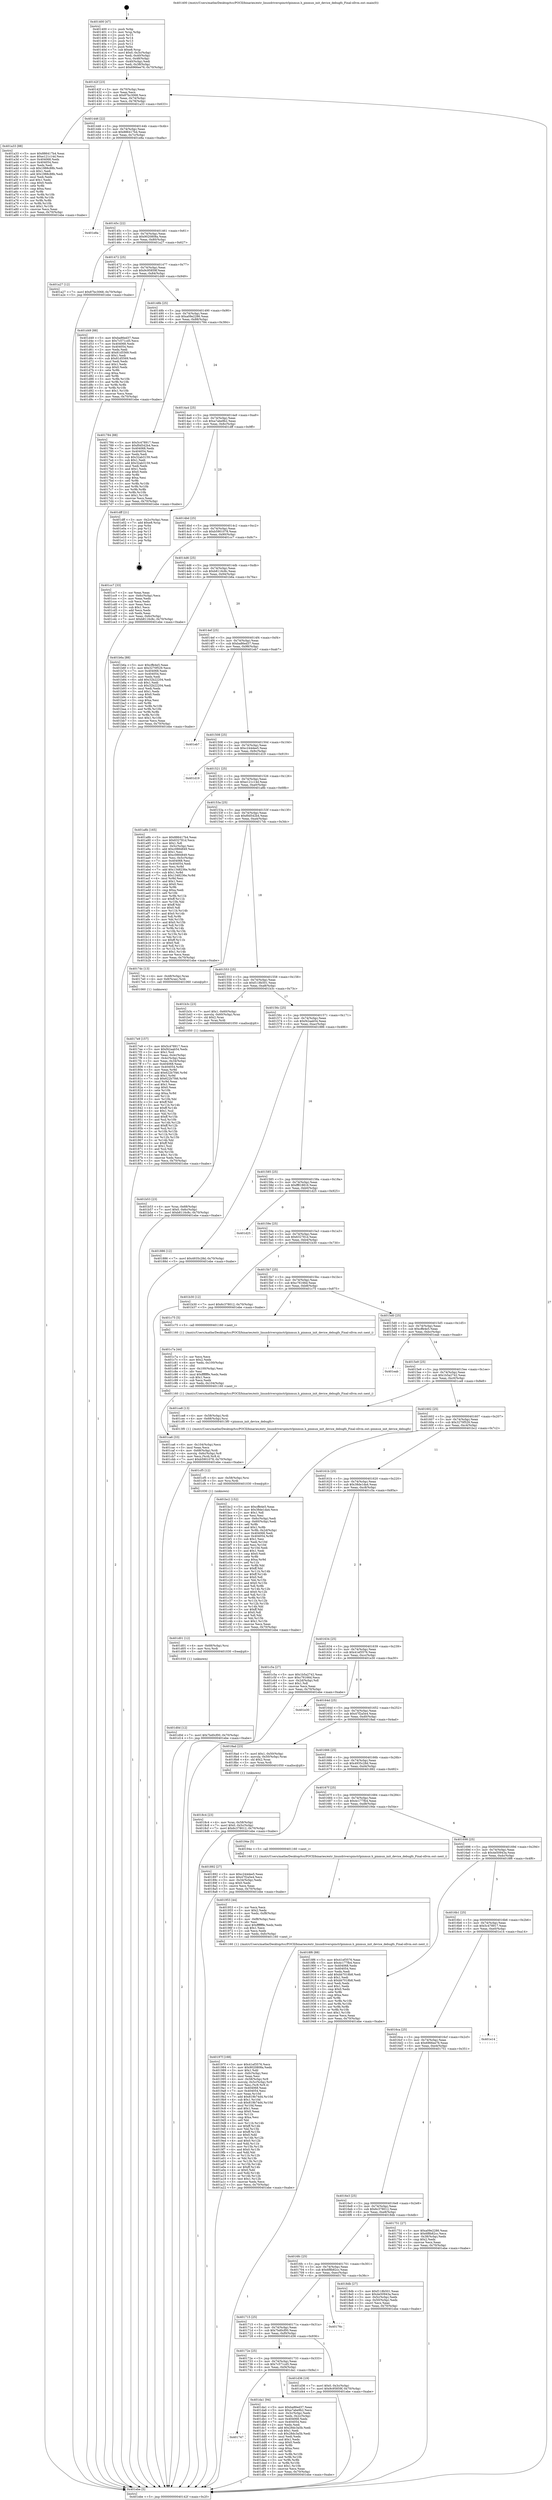 digraph "0x401400" {
  label = "0x401400 (/mnt/c/Users/mathe/Desktop/tcc/POCII/binaries/extr_linuxdriverspinctrlpinmux.h_pinmux_init_device_debugfs_Final-ollvm.out::main(0))"
  labelloc = "t"
  node[shape=record]

  Entry [label="",width=0.3,height=0.3,shape=circle,fillcolor=black,style=filled]
  "0x40142f" [label="{
     0x40142f [23]\l
     | [instrs]\l
     &nbsp;&nbsp;0x40142f \<+3\>: mov -0x70(%rbp),%eax\l
     &nbsp;&nbsp;0x401432 \<+2\>: mov %eax,%ecx\l
     &nbsp;&nbsp;0x401434 \<+6\>: sub $0x87bc3068,%ecx\l
     &nbsp;&nbsp;0x40143a \<+3\>: mov %eax,-0x74(%rbp)\l
     &nbsp;&nbsp;0x40143d \<+3\>: mov %ecx,-0x78(%rbp)\l
     &nbsp;&nbsp;0x401440 \<+6\>: je 0000000000401a33 \<main+0x633\>\l
  }"]
  "0x401a33" [label="{
     0x401a33 [88]\l
     | [instrs]\l
     &nbsp;&nbsp;0x401a33 \<+5\>: mov $0x886417b4,%eax\l
     &nbsp;&nbsp;0x401a38 \<+5\>: mov $0xe121c14d,%ecx\l
     &nbsp;&nbsp;0x401a3d \<+7\>: mov 0x404068,%edx\l
     &nbsp;&nbsp;0x401a44 \<+7\>: mov 0x404054,%esi\l
     &nbsp;&nbsp;0x401a4b \<+2\>: mov %edx,%edi\l
     &nbsp;&nbsp;0x401a4d \<+6\>: sub $0x1988c88b,%edi\l
     &nbsp;&nbsp;0x401a53 \<+3\>: sub $0x1,%edi\l
     &nbsp;&nbsp;0x401a56 \<+6\>: add $0x1988c88b,%edi\l
     &nbsp;&nbsp;0x401a5c \<+3\>: imul %edi,%edx\l
     &nbsp;&nbsp;0x401a5f \<+3\>: and $0x1,%edx\l
     &nbsp;&nbsp;0x401a62 \<+3\>: cmp $0x0,%edx\l
     &nbsp;&nbsp;0x401a65 \<+4\>: sete %r8b\l
     &nbsp;&nbsp;0x401a69 \<+3\>: cmp $0xa,%esi\l
     &nbsp;&nbsp;0x401a6c \<+4\>: setl %r9b\l
     &nbsp;&nbsp;0x401a70 \<+3\>: mov %r8b,%r10b\l
     &nbsp;&nbsp;0x401a73 \<+3\>: and %r9b,%r10b\l
     &nbsp;&nbsp;0x401a76 \<+3\>: xor %r9b,%r8b\l
     &nbsp;&nbsp;0x401a79 \<+3\>: or %r8b,%r10b\l
     &nbsp;&nbsp;0x401a7c \<+4\>: test $0x1,%r10b\l
     &nbsp;&nbsp;0x401a80 \<+3\>: cmovne %ecx,%eax\l
     &nbsp;&nbsp;0x401a83 \<+3\>: mov %eax,-0x70(%rbp)\l
     &nbsp;&nbsp;0x401a86 \<+5\>: jmp 0000000000401ebe \<main+0xabe\>\l
  }"]
  "0x401446" [label="{
     0x401446 [22]\l
     | [instrs]\l
     &nbsp;&nbsp;0x401446 \<+5\>: jmp 000000000040144b \<main+0x4b\>\l
     &nbsp;&nbsp;0x40144b \<+3\>: mov -0x74(%rbp),%eax\l
     &nbsp;&nbsp;0x40144e \<+5\>: sub $0x886417b4,%eax\l
     &nbsp;&nbsp;0x401453 \<+3\>: mov %eax,-0x7c(%rbp)\l
     &nbsp;&nbsp;0x401456 \<+6\>: je 0000000000401e8a \<main+0xa8a\>\l
  }"]
  Exit [label="",width=0.3,height=0.3,shape=circle,fillcolor=black,style=filled,peripheries=2]
  "0x401e8a" [label="{
     0x401e8a\l
  }", style=dashed]
  "0x40145c" [label="{
     0x40145c [22]\l
     | [instrs]\l
     &nbsp;&nbsp;0x40145c \<+5\>: jmp 0000000000401461 \<main+0x61\>\l
     &nbsp;&nbsp;0x401461 \<+3\>: mov -0x74(%rbp),%eax\l
     &nbsp;&nbsp;0x401464 \<+5\>: sub $0x9020808a,%eax\l
     &nbsp;&nbsp;0x401469 \<+3\>: mov %eax,-0x80(%rbp)\l
     &nbsp;&nbsp;0x40146c \<+6\>: je 0000000000401a27 \<main+0x627\>\l
  }"]
  "0x401747" [label="{
     0x401747\l
  }", style=dashed]
  "0x401a27" [label="{
     0x401a27 [12]\l
     | [instrs]\l
     &nbsp;&nbsp;0x401a27 \<+7\>: movl $0x87bc3068,-0x70(%rbp)\l
     &nbsp;&nbsp;0x401a2e \<+5\>: jmp 0000000000401ebe \<main+0xabe\>\l
  }"]
  "0x401472" [label="{
     0x401472 [25]\l
     | [instrs]\l
     &nbsp;&nbsp;0x401472 \<+5\>: jmp 0000000000401477 \<main+0x77\>\l
     &nbsp;&nbsp;0x401477 \<+3\>: mov -0x74(%rbp),%eax\l
     &nbsp;&nbsp;0x40147a \<+5\>: sub $0x9c95859f,%eax\l
     &nbsp;&nbsp;0x40147f \<+6\>: mov %eax,-0x84(%rbp)\l
     &nbsp;&nbsp;0x401485 \<+6\>: je 0000000000401d49 \<main+0x949\>\l
  }"]
  "0x401da1" [label="{
     0x401da1 [94]\l
     | [instrs]\l
     &nbsp;&nbsp;0x401da1 \<+5\>: mov $0xba86ed37,%eax\l
     &nbsp;&nbsp;0x401da6 \<+5\>: mov $0xa7abe9b2,%ecx\l
     &nbsp;&nbsp;0x401dab \<+3\>: mov -0x3c(%rbp),%edx\l
     &nbsp;&nbsp;0x401dae \<+3\>: mov %edx,-0x2c(%rbp)\l
     &nbsp;&nbsp;0x401db1 \<+7\>: mov 0x404068,%edx\l
     &nbsp;&nbsp;0x401db8 \<+7\>: mov 0x404054,%esi\l
     &nbsp;&nbsp;0x401dbf \<+2\>: mov %edx,%edi\l
     &nbsp;&nbsp;0x401dc1 \<+6\>: add $0x28dc3a5b,%edi\l
     &nbsp;&nbsp;0x401dc7 \<+3\>: sub $0x1,%edi\l
     &nbsp;&nbsp;0x401dca \<+6\>: sub $0x28dc3a5b,%edi\l
     &nbsp;&nbsp;0x401dd0 \<+3\>: imul %edi,%edx\l
     &nbsp;&nbsp;0x401dd3 \<+3\>: and $0x1,%edx\l
     &nbsp;&nbsp;0x401dd6 \<+3\>: cmp $0x0,%edx\l
     &nbsp;&nbsp;0x401dd9 \<+4\>: sete %r8b\l
     &nbsp;&nbsp;0x401ddd \<+3\>: cmp $0xa,%esi\l
     &nbsp;&nbsp;0x401de0 \<+4\>: setl %r9b\l
     &nbsp;&nbsp;0x401de4 \<+3\>: mov %r8b,%r10b\l
     &nbsp;&nbsp;0x401de7 \<+3\>: and %r9b,%r10b\l
     &nbsp;&nbsp;0x401dea \<+3\>: xor %r9b,%r8b\l
     &nbsp;&nbsp;0x401ded \<+3\>: or %r8b,%r10b\l
     &nbsp;&nbsp;0x401df0 \<+4\>: test $0x1,%r10b\l
     &nbsp;&nbsp;0x401df4 \<+3\>: cmovne %ecx,%eax\l
     &nbsp;&nbsp;0x401df7 \<+3\>: mov %eax,-0x70(%rbp)\l
     &nbsp;&nbsp;0x401dfa \<+5\>: jmp 0000000000401ebe \<main+0xabe\>\l
  }"]
  "0x401d49" [label="{
     0x401d49 [88]\l
     | [instrs]\l
     &nbsp;&nbsp;0x401d49 \<+5\>: mov $0xba86ed37,%eax\l
     &nbsp;&nbsp;0x401d4e \<+5\>: mov $0x7c571cd5,%ecx\l
     &nbsp;&nbsp;0x401d53 \<+7\>: mov 0x404068,%edx\l
     &nbsp;&nbsp;0x401d5a \<+7\>: mov 0x404054,%esi\l
     &nbsp;&nbsp;0x401d61 \<+2\>: mov %edx,%edi\l
     &nbsp;&nbsp;0x401d63 \<+6\>: add $0x81d5569,%edi\l
     &nbsp;&nbsp;0x401d69 \<+3\>: sub $0x1,%edi\l
     &nbsp;&nbsp;0x401d6c \<+6\>: sub $0x81d5569,%edi\l
     &nbsp;&nbsp;0x401d72 \<+3\>: imul %edi,%edx\l
     &nbsp;&nbsp;0x401d75 \<+3\>: and $0x1,%edx\l
     &nbsp;&nbsp;0x401d78 \<+3\>: cmp $0x0,%edx\l
     &nbsp;&nbsp;0x401d7b \<+4\>: sete %r8b\l
     &nbsp;&nbsp;0x401d7f \<+3\>: cmp $0xa,%esi\l
     &nbsp;&nbsp;0x401d82 \<+4\>: setl %r9b\l
     &nbsp;&nbsp;0x401d86 \<+3\>: mov %r8b,%r10b\l
     &nbsp;&nbsp;0x401d89 \<+3\>: and %r9b,%r10b\l
     &nbsp;&nbsp;0x401d8c \<+3\>: xor %r9b,%r8b\l
     &nbsp;&nbsp;0x401d8f \<+3\>: or %r8b,%r10b\l
     &nbsp;&nbsp;0x401d92 \<+4\>: test $0x1,%r10b\l
     &nbsp;&nbsp;0x401d96 \<+3\>: cmovne %ecx,%eax\l
     &nbsp;&nbsp;0x401d99 \<+3\>: mov %eax,-0x70(%rbp)\l
     &nbsp;&nbsp;0x401d9c \<+5\>: jmp 0000000000401ebe \<main+0xabe\>\l
  }"]
  "0x40148b" [label="{
     0x40148b [25]\l
     | [instrs]\l
     &nbsp;&nbsp;0x40148b \<+5\>: jmp 0000000000401490 \<main+0x90\>\l
     &nbsp;&nbsp;0x401490 \<+3\>: mov -0x74(%rbp),%eax\l
     &nbsp;&nbsp;0x401493 \<+5\>: sub $0xa09e2286,%eax\l
     &nbsp;&nbsp;0x401498 \<+6\>: mov %eax,-0x88(%rbp)\l
     &nbsp;&nbsp;0x40149e \<+6\>: je 0000000000401784 \<main+0x384\>\l
  }"]
  "0x40172e" [label="{
     0x40172e [25]\l
     | [instrs]\l
     &nbsp;&nbsp;0x40172e \<+5\>: jmp 0000000000401733 \<main+0x333\>\l
     &nbsp;&nbsp;0x401733 \<+3\>: mov -0x74(%rbp),%eax\l
     &nbsp;&nbsp;0x401736 \<+5\>: sub $0x7c571cd5,%eax\l
     &nbsp;&nbsp;0x40173b \<+6\>: mov %eax,-0xf4(%rbp)\l
     &nbsp;&nbsp;0x401741 \<+6\>: je 0000000000401da1 \<main+0x9a1\>\l
  }"]
  "0x401784" [label="{
     0x401784 [88]\l
     | [instrs]\l
     &nbsp;&nbsp;0x401784 \<+5\>: mov $0x5c478917,%eax\l
     &nbsp;&nbsp;0x401789 \<+5\>: mov $0xf0d542b4,%ecx\l
     &nbsp;&nbsp;0x40178e \<+7\>: mov 0x404068,%edx\l
     &nbsp;&nbsp;0x401795 \<+7\>: mov 0x404054,%esi\l
     &nbsp;&nbsp;0x40179c \<+2\>: mov %edx,%edi\l
     &nbsp;&nbsp;0x40179e \<+6\>: sub $0x32ab3159,%edi\l
     &nbsp;&nbsp;0x4017a4 \<+3\>: sub $0x1,%edi\l
     &nbsp;&nbsp;0x4017a7 \<+6\>: add $0x32ab3159,%edi\l
     &nbsp;&nbsp;0x4017ad \<+3\>: imul %edi,%edx\l
     &nbsp;&nbsp;0x4017b0 \<+3\>: and $0x1,%edx\l
     &nbsp;&nbsp;0x4017b3 \<+3\>: cmp $0x0,%edx\l
     &nbsp;&nbsp;0x4017b6 \<+4\>: sete %r8b\l
     &nbsp;&nbsp;0x4017ba \<+3\>: cmp $0xa,%esi\l
     &nbsp;&nbsp;0x4017bd \<+4\>: setl %r9b\l
     &nbsp;&nbsp;0x4017c1 \<+3\>: mov %r8b,%r10b\l
     &nbsp;&nbsp;0x4017c4 \<+3\>: and %r9b,%r10b\l
     &nbsp;&nbsp;0x4017c7 \<+3\>: xor %r9b,%r8b\l
     &nbsp;&nbsp;0x4017ca \<+3\>: or %r8b,%r10b\l
     &nbsp;&nbsp;0x4017cd \<+4\>: test $0x1,%r10b\l
     &nbsp;&nbsp;0x4017d1 \<+3\>: cmovne %ecx,%eax\l
     &nbsp;&nbsp;0x4017d4 \<+3\>: mov %eax,-0x70(%rbp)\l
     &nbsp;&nbsp;0x4017d7 \<+5\>: jmp 0000000000401ebe \<main+0xabe\>\l
  }"]
  "0x4014a4" [label="{
     0x4014a4 [25]\l
     | [instrs]\l
     &nbsp;&nbsp;0x4014a4 \<+5\>: jmp 00000000004014a9 \<main+0xa9\>\l
     &nbsp;&nbsp;0x4014a9 \<+3\>: mov -0x74(%rbp),%eax\l
     &nbsp;&nbsp;0x4014ac \<+5\>: sub $0xa7abe9b2,%eax\l
     &nbsp;&nbsp;0x4014b1 \<+6\>: mov %eax,-0x8c(%rbp)\l
     &nbsp;&nbsp;0x4014b7 \<+6\>: je 0000000000401dff \<main+0x9ff\>\l
  }"]
  "0x401d36" [label="{
     0x401d36 [19]\l
     | [instrs]\l
     &nbsp;&nbsp;0x401d36 \<+7\>: movl $0x0,-0x3c(%rbp)\l
     &nbsp;&nbsp;0x401d3d \<+7\>: movl $0x9c95859f,-0x70(%rbp)\l
     &nbsp;&nbsp;0x401d44 \<+5\>: jmp 0000000000401ebe \<main+0xabe\>\l
  }"]
  "0x401dff" [label="{
     0x401dff [21]\l
     | [instrs]\l
     &nbsp;&nbsp;0x401dff \<+3\>: mov -0x2c(%rbp),%eax\l
     &nbsp;&nbsp;0x401e02 \<+7\>: add $0xe8,%rsp\l
     &nbsp;&nbsp;0x401e09 \<+1\>: pop %rbx\l
     &nbsp;&nbsp;0x401e0a \<+2\>: pop %r12\l
     &nbsp;&nbsp;0x401e0c \<+2\>: pop %r13\l
     &nbsp;&nbsp;0x401e0e \<+2\>: pop %r14\l
     &nbsp;&nbsp;0x401e10 \<+2\>: pop %r15\l
     &nbsp;&nbsp;0x401e12 \<+1\>: pop %rbp\l
     &nbsp;&nbsp;0x401e13 \<+1\>: ret\l
  }"]
  "0x4014bd" [label="{
     0x4014bd [25]\l
     | [instrs]\l
     &nbsp;&nbsp;0x4014bd \<+5\>: jmp 00000000004014c2 \<main+0xc2\>\l
     &nbsp;&nbsp;0x4014c2 \<+3\>: mov -0x74(%rbp),%eax\l
     &nbsp;&nbsp;0x4014c5 \<+5\>: sub $0xb5901078,%eax\l
     &nbsp;&nbsp;0x4014ca \<+6\>: mov %eax,-0x90(%rbp)\l
     &nbsp;&nbsp;0x4014d0 \<+6\>: je 0000000000401cc7 \<main+0x8c7\>\l
  }"]
  "0x401715" [label="{
     0x401715 [25]\l
     | [instrs]\l
     &nbsp;&nbsp;0x401715 \<+5\>: jmp 000000000040171a \<main+0x31a\>\l
     &nbsp;&nbsp;0x40171a \<+3\>: mov -0x74(%rbp),%eax\l
     &nbsp;&nbsp;0x40171d \<+5\>: sub $0x7bd0cf00,%eax\l
     &nbsp;&nbsp;0x401722 \<+6\>: mov %eax,-0xf0(%rbp)\l
     &nbsp;&nbsp;0x401728 \<+6\>: je 0000000000401d36 \<main+0x936\>\l
  }"]
  "0x401cc7" [label="{
     0x401cc7 [33]\l
     | [instrs]\l
     &nbsp;&nbsp;0x401cc7 \<+2\>: xor %eax,%eax\l
     &nbsp;&nbsp;0x401cc9 \<+3\>: mov -0x6c(%rbp),%ecx\l
     &nbsp;&nbsp;0x401ccc \<+2\>: mov %eax,%edx\l
     &nbsp;&nbsp;0x401cce \<+2\>: sub %ecx,%edx\l
     &nbsp;&nbsp;0x401cd0 \<+2\>: mov %eax,%ecx\l
     &nbsp;&nbsp;0x401cd2 \<+3\>: sub $0x1,%ecx\l
     &nbsp;&nbsp;0x401cd5 \<+2\>: add %ecx,%edx\l
     &nbsp;&nbsp;0x401cd7 \<+2\>: sub %edx,%eax\l
     &nbsp;&nbsp;0x401cd9 \<+3\>: mov %eax,-0x6c(%rbp)\l
     &nbsp;&nbsp;0x401cdc \<+7\>: movl $0xb8116c8c,-0x70(%rbp)\l
     &nbsp;&nbsp;0x401ce3 \<+5\>: jmp 0000000000401ebe \<main+0xabe\>\l
  }"]
  "0x4014d6" [label="{
     0x4014d6 [25]\l
     | [instrs]\l
     &nbsp;&nbsp;0x4014d6 \<+5\>: jmp 00000000004014db \<main+0xdb\>\l
     &nbsp;&nbsp;0x4014db \<+3\>: mov -0x74(%rbp),%eax\l
     &nbsp;&nbsp;0x4014de \<+5\>: sub $0xb8116c8c,%eax\l
     &nbsp;&nbsp;0x4014e3 \<+6\>: mov %eax,-0x94(%rbp)\l
     &nbsp;&nbsp;0x4014e9 \<+6\>: je 0000000000401b6a \<main+0x76a\>\l
  }"]
  "0x40176c" [label="{
     0x40176c\l
  }", style=dashed]
  "0x401b6a" [label="{
     0x401b6a [88]\l
     | [instrs]\l
     &nbsp;&nbsp;0x401b6a \<+5\>: mov $0xcffe4e5,%eax\l
     &nbsp;&nbsp;0x401b6f \<+5\>: mov $0x3270f529,%ecx\l
     &nbsp;&nbsp;0x401b74 \<+7\>: mov 0x404068,%edx\l
     &nbsp;&nbsp;0x401b7b \<+7\>: mov 0x404054,%esi\l
     &nbsp;&nbsp;0x401b82 \<+2\>: mov %edx,%edi\l
     &nbsp;&nbsp;0x401b84 \<+6\>: add $0x32b22204,%edi\l
     &nbsp;&nbsp;0x401b8a \<+3\>: sub $0x1,%edi\l
     &nbsp;&nbsp;0x401b8d \<+6\>: sub $0x32b22204,%edi\l
     &nbsp;&nbsp;0x401b93 \<+3\>: imul %edi,%edx\l
     &nbsp;&nbsp;0x401b96 \<+3\>: and $0x1,%edx\l
     &nbsp;&nbsp;0x401b99 \<+3\>: cmp $0x0,%edx\l
     &nbsp;&nbsp;0x401b9c \<+4\>: sete %r8b\l
     &nbsp;&nbsp;0x401ba0 \<+3\>: cmp $0xa,%esi\l
     &nbsp;&nbsp;0x401ba3 \<+4\>: setl %r9b\l
     &nbsp;&nbsp;0x401ba7 \<+3\>: mov %r8b,%r10b\l
     &nbsp;&nbsp;0x401baa \<+3\>: and %r9b,%r10b\l
     &nbsp;&nbsp;0x401bad \<+3\>: xor %r9b,%r8b\l
     &nbsp;&nbsp;0x401bb0 \<+3\>: or %r8b,%r10b\l
     &nbsp;&nbsp;0x401bb3 \<+4\>: test $0x1,%r10b\l
     &nbsp;&nbsp;0x401bb7 \<+3\>: cmovne %ecx,%eax\l
     &nbsp;&nbsp;0x401bba \<+3\>: mov %eax,-0x70(%rbp)\l
     &nbsp;&nbsp;0x401bbd \<+5\>: jmp 0000000000401ebe \<main+0xabe\>\l
  }"]
  "0x4014ef" [label="{
     0x4014ef [25]\l
     | [instrs]\l
     &nbsp;&nbsp;0x4014ef \<+5\>: jmp 00000000004014f4 \<main+0xf4\>\l
     &nbsp;&nbsp;0x4014f4 \<+3\>: mov -0x74(%rbp),%eax\l
     &nbsp;&nbsp;0x4014f7 \<+5\>: sub $0xba86ed37,%eax\l
     &nbsp;&nbsp;0x4014fc \<+6\>: mov %eax,-0x98(%rbp)\l
     &nbsp;&nbsp;0x401502 \<+6\>: je 0000000000401eb7 \<main+0xab7\>\l
  }"]
  "0x401d0d" [label="{
     0x401d0d [12]\l
     | [instrs]\l
     &nbsp;&nbsp;0x401d0d \<+7\>: movl $0x7bd0cf00,-0x70(%rbp)\l
     &nbsp;&nbsp;0x401d14 \<+5\>: jmp 0000000000401ebe \<main+0xabe\>\l
  }"]
  "0x401eb7" [label="{
     0x401eb7\l
  }", style=dashed]
  "0x401508" [label="{
     0x401508 [25]\l
     | [instrs]\l
     &nbsp;&nbsp;0x401508 \<+5\>: jmp 000000000040150d \<main+0x10d\>\l
     &nbsp;&nbsp;0x40150d \<+3\>: mov -0x74(%rbp),%eax\l
     &nbsp;&nbsp;0x401510 \<+5\>: sub $0xc244dee5,%eax\l
     &nbsp;&nbsp;0x401515 \<+6\>: mov %eax,-0x9c(%rbp)\l
     &nbsp;&nbsp;0x40151b \<+6\>: je 0000000000401d19 \<main+0x919\>\l
  }"]
  "0x401d01" [label="{
     0x401d01 [12]\l
     | [instrs]\l
     &nbsp;&nbsp;0x401d01 \<+4\>: mov -0x68(%rbp),%rsi\l
     &nbsp;&nbsp;0x401d05 \<+3\>: mov %rsi,%rdi\l
     &nbsp;&nbsp;0x401d08 \<+5\>: call 0000000000401030 \<free@plt\>\l
     | [calls]\l
     &nbsp;&nbsp;0x401030 \{1\} (unknown)\l
  }"]
  "0x401d19" [label="{
     0x401d19\l
  }", style=dashed]
  "0x401521" [label="{
     0x401521 [25]\l
     | [instrs]\l
     &nbsp;&nbsp;0x401521 \<+5\>: jmp 0000000000401526 \<main+0x126\>\l
     &nbsp;&nbsp;0x401526 \<+3\>: mov -0x74(%rbp),%eax\l
     &nbsp;&nbsp;0x401529 \<+5\>: sub $0xe121c14d,%eax\l
     &nbsp;&nbsp;0x40152e \<+6\>: mov %eax,-0xa0(%rbp)\l
     &nbsp;&nbsp;0x401534 \<+6\>: je 0000000000401a8b \<main+0x68b\>\l
  }"]
  "0x401cf5" [label="{
     0x401cf5 [12]\l
     | [instrs]\l
     &nbsp;&nbsp;0x401cf5 \<+4\>: mov -0x58(%rbp),%rsi\l
     &nbsp;&nbsp;0x401cf9 \<+3\>: mov %rsi,%rdi\l
     &nbsp;&nbsp;0x401cfc \<+5\>: call 0000000000401030 \<free@plt\>\l
     | [calls]\l
     &nbsp;&nbsp;0x401030 \{1\} (unknown)\l
  }"]
  "0x401a8b" [label="{
     0x401a8b [165]\l
     | [instrs]\l
     &nbsp;&nbsp;0x401a8b \<+5\>: mov $0x886417b4,%eax\l
     &nbsp;&nbsp;0x401a90 \<+5\>: mov $0x632781d,%ecx\l
     &nbsp;&nbsp;0x401a95 \<+2\>: mov $0x1,%dl\l
     &nbsp;&nbsp;0x401a97 \<+3\>: mov -0x5c(%rbp),%esi\l
     &nbsp;&nbsp;0x401a9a \<+6\>: add $0xc0884849,%esi\l
     &nbsp;&nbsp;0x401aa0 \<+3\>: add $0x1,%esi\l
     &nbsp;&nbsp;0x401aa3 \<+6\>: sub $0xc0884849,%esi\l
     &nbsp;&nbsp;0x401aa9 \<+3\>: mov %esi,-0x5c(%rbp)\l
     &nbsp;&nbsp;0x401aac \<+7\>: mov 0x404068,%esi\l
     &nbsp;&nbsp;0x401ab3 \<+7\>: mov 0x404054,%edi\l
     &nbsp;&nbsp;0x401aba \<+3\>: mov %esi,%r8d\l
     &nbsp;&nbsp;0x401abd \<+7\>: add $0x1348236e,%r8d\l
     &nbsp;&nbsp;0x401ac4 \<+4\>: sub $0x1,%r8d\l
     &nbsp;&nbsp;0x401ac8 \<+7\>: sub $0x1348236e,%r8d\l
     &nbsp;&nbsp;0x401acf \<+4\>: imul %r8d,%esi\l
     &nbsp;&nbsp;0x401ad3 \<+3\>: and $0x1,%esi\l
     &nbsp;&nbsp;0x401ad6 \<+3\>: cmp $0x0,%esi\l
     &nbsp;&nbsp;0x401ad9 \<+4\>: sete %r9b\l
     &nbsp;&nbsp;0x401add \<+3\>: cmp $0xa,%edi\l
     &nbsp;&nbsp;0x401ae0 \<+4\>: setl %r10b\l
     &nbsp;&nbsp;0x401ae4 \<+3\>: mov %r9b,%r11b\l
     &nbsp;&nbsp;0x401ae7 \<+4\>: xor $0xff,%r11b\l
     &nbsp;&nbsp;0x401aeb \<+3\>: mov %r10b,%bl\l
     &nbsp;&nbsp;0x401aee \<+3\>: xor $0xff,%bl\l
     &nbsp;&nbsp;0x401af1 \<+3\>: xor $0x0,%dl\l
     &nbsp;&nbsp;0x401af4 \<+3\>: mov %r11b,%r14b\l
     &nbsp;&nbsp;0x401af7 \<+4\>: and $0x0,%r14b\l
     &nbsp;&nbsp;0x401afb \<+3\>: and %dl,%r9b\l
     &nbsp;&nbsp;0x401afe \<+3\>: mov %bl,%r15b\l
     &nbsp;&nbsp;0x401b01 \<+4\>: and $0x0,%r15b\l
     &nbsp;&nbsp;0x401b05 \<+3\>: and %dl,%r10b\l
     &nbsp;&nbsp;0x401b08 \<+3\>: or %r9b,%r14b\l
     &nbsp;&nbsp;0x401b0b \<+3\>: or %r10b,%r15b\l
     &nbsp;&nbsp;0x401b0e \<+3\>: xor %r15b,%r14b\l
     &nbsp;&nbsp;0x401b11 \<+3\>: or %bl,%r11b\l
     &nbsp;&nbsp;0x401b14 \<+4\>: xor $0xff,%r11b\l
     &nbsp;&nbsp;0x401b18 \<+3\>: or $0x0,%dl\l
     &nbsp;&nbsp;0x401b1b \<+3\>: and %dl,%r11b\l
     &nbsp;&nbsp;0x401b1e \<+3\>: or %r11b,%r14b\l
     &nbsp;&nbsp;0x401b21 \<+4\>: test $0x1,%r14b\l
     &nbsp;&nbsp;0x401b25 \<+3\>: cmovne %ecx,%eax\l
     &nbsp;&nbsp;0x401b28 \<+3\>: mov %eax,-0x70(%rbp)\l
     &nbsp;&nbsp;0x401b2b \<+5\>: jmp 0000000000401ebe \<main+0xabe\>\l
  }"]
  "0x40153a" [label="{
     0x40153a [25]\l
     | [instrs]\l
     &nbsp;&nbsp;0x40153a \<+5\>: jmp 000000000040153f \<main+0x13f\>\l
     &nbsp;&nbsp;0x40153f \<+3\>: mov -0x74(%rbp),%eax\l
     &nbsp;&nbsp;0x401542 \<+5\>: sub $0xf0d542b4,%eax\l
     &nbsp;&nbsp;0x401547 \<+6\>: mov %eax,-0xa4(%rbp)\l
     &nbsp;&nbsp;0x40154d \<+6\>: je 00000000004017dc \<main+0x3dc\>\l
  }"]
  "0x401ca6" [label="{
     0x401ca6 [33]\l
     | [instrs]\l
     &nbsp;&nbsp;0x401ca6 \<+6\>: mov -0x104(%rbp),%ecx\l
     &nbsp;&nbsp;0x401cac \<+3\>: imul %eax,%ecx\l
     &nbsp;&nbsp;0x401caf \<+4\>: mov -0x68(%rbp),%rdi\l
     &nbsp;&nbsp;0x401cb3 \<+4\>: movslq -0x6c(%rbp),%r8\l
     &nbsp;&nbsp;0x401cb7 \<+4\>: mov %ecx,(%rdi,%r8,4)\l
     &nbsp;&nbsp;0x401cbb \<+7\>: movl $0xb5901078,-0x70(%rbp)\l
     &nbsp;&nbsp;0x401cc2 \<+5\>: jmp 0000000000401ebe \<main+0xabe\>\l
  }"]
  "0x4017dc" [label="{
     0x4017dc [13]\l
     | [instrs]\l
     &nbsp;&nbsp;0x4017dc \<+4\>: mov -0x48(%rbp),%rax\l
     &nbsp;&nbsp;0x4017e0 \<+4\>: mov 0x8(%rax),%rdi\l
     &nbsp;&nbsp;0x4017e4 \<+5\>: call 0000000000401060 \<atoi@plt\>\l
     | [calls]\l
     &nbsp;&nbsp;0x401060 \{1\} (unknown)\l
  }"]
  "0x401553" [label="{
     0x401553 [25]\l
     | [instrs]\l
     &nbsp;&nbsp;0x401553 \<+5\>: jmp 0000000000401558 \<main+0x158\>\l
     &nbsp;&nbsp;0x401558 \<+3\>: mov -0x74(%rbp),%eax\l
     &nbsp;&nbsp;0x40155b \<+5\>: sub $0xf118b501,%eax\l
     &nbsp;&nbsp;0x401560 \<+6\>: mov %eax,-0xa8(%rbp)\l
     &nbsp;&nbsp;0x401566 \<+6\>: je 0000000000401b3c \<main+0x73c\>\l
  }"]
  "0x401c7a" [label="{
     0x401c7a [44]\l
     | [instrs]\l
     &nbsp;&nbsp;0x401c7a \<+2\>: xor %ecx,%ecx\l
     &nbsp;&nbsp;0x401c7c \<+5\>: mov $0x2,%edx\l
     &nbsp;&nbsp;0x401c81 \<+6\>: mov %edx,-0x100(%rbp)\l
     &nbsp;&nbsp;0x401c87 \<+1\>: cltd\l
     &nbsp;&nbsp;0x401c88 \<+6\>: mov -0x100(%rbp),%esi\l
     &nbsp;&nbsp;0x401c8e \<+2\>: idiv %esi\l
     &nbsp;&nbsp;0x401c90 \<+6\>: imul $0xfffffffe,%edx,%edx\l
     &nbsp;&nbsp;0x401c96 \<+3\>: sub $0x1,%ecx\l
     &nbsp;&nbsp;0x401c99 \<+2\>: sub %ecx,%edx\l
     &nbsp;&nbsp;0x401c9b \<+6\>: mov %edx,-0x104(%rbp)\l
     &nbsp;&nbsp;0x401ca1 \<+5\>: call 0000000000401160 \<next_i\>\l
     | [calls]\l
     &nbsp;&nbsp;0x401160 \{1\} (/mnt/c/Users/mathe/Desktop/tcc/POCII/binaries/extr_linuxdriverspinctrlpinmux.h_pinmux_init_device_debugfs_Final-ollvm.out::next_i)\l
  }"]
  "0x401b3c" [label="{
     0x401b3c [23]\l
     | [instrs]\l
     &nbsp;&nbsp;0x401b3c \<+7\>: movl $0x1,-0x60(%rbp)\l
     &nbsp;&nbsp;0x401b43 \<+4\>: movslq -0x60(%rbp),%rax\l
     &nbsp;&nbsp;0x401b47 \<+4\>: shl $0x2,%rax\l
     &nbsp;&nbsp;0x401b4b \<+3\>: mov %rax,%rdi\l
     &nbsp;&nbsp;0x401b4e \<+5\>: call 0000000000401050 \<malloc@plt\>\l
     | [calls]\l
     &nbsp;&nbsp;0x401050 \{1\} (unknown)\l
  }"]
  "0x40156c" [label="{
     0x40156c [25]\l
     | [instrs]\l
     &nbsp;&nbsp;0x40156c \<+5\>: jmp 0000000000401571 \<main+0x171\>\l
     &nbsp;&nbsp;0x401571 \<+3\>: mov -0x74(%rbp),%eax\l
     &nbsp;&nbsp;0x401574 \<+5\>: sub $0xf42aab54,%eax\l
     &nbsp;&nbsp;0x401579 \<+6\>: mov %eax,-0xac(%rbp)\l
     &nbsp;&nbsp;0x40157f \<+6\>: je 0000000000401886 \<main+0x486\>\l
  }"]
  "0x401b53" [label="{
     0x401b53 [23]\l
     | [instrs]\l
     &nbsp;&nbsp;0x401b53 \<+4\>: mov %rax,-0x68(%rbp)\l
     &nbsp;&nbsp;0x401b57 \<+7\>: movl $0x0,-0x6c(%rbp)\l
     &nbsp;&nbsp;0x401b5e \<+7\>: movl $0xb8116c8c,-0x70(%rbp)\l
     &nbsp;&nbsp;0x401b65 \<+5\>: jmp 0000000000401ebe \<main+0xabe\>\l
  }"]
  "0x401886" [label="{
     0x401886 [12]\l
     | [instrs]\l
     &nbsp;&nbsp;0x401886 \<+7\>: movl $0x4935c28d,-0x70(%rbp)\l
     &nbsp;&nbsp;0x40188d \<+5\>: jmp 0000000000401ebe \<main+0xabe\>\l
  }"]
  "0x401585" [label="{
     0x401585 [25]\l
     | [instrs]\l
     &nbsp;&nbsp;0x401585 \<+5\>: jmp 000000000040158a \<main+0x18a\>\l
     &nbsp;&nbsp;0x40158a \<+3\>: mov -0x74(%rbp),%eax\l
     &nbsp;&nbsp;0x40158d \<+5\>: sub $0xff818816,%eax\l
     &nbsp;&nbsp;0x401592 \<+6\>: mov %eax,-0xb0(%rbp)\l
     &nbsp;&nbsp;0x401598 \<+6\>: je 0000000000401d25 \<main+0x925\>\l
  }"]
  "0x40197f" [label="{
     0x40197f [168]\l
     | [instrs]\l
     &nbsp;&nbsp;0x40197f \<+5\>: mov $0x41ef3576,%ecx\l
     &nbsp;&nbsp;0x401984 \<+5\>: mov $0x9020808a,%edx\l
     &nbsp;&nbsp;0x401989 \<+3\>: mov $0x1,%dil\l
     &nbsp;&nbsp;0x40198c \<+6\>: mov -0xfc(%rbp),%esi\l
     &nbsp;&nbsp;0x401992 \<+3\>: imul %eax,%esi\l
     &nbsp;&nbsp;0x401995 \<+4\>: mov -0x58(%rbp),%r8\l
     &nbsp;&nbsp;0x401999 \<+4\>: movslq -0x5c(%rbp),%r9\l
     &nbsp;&nbsp;0x40199d \<+4\>: mov %esi,(%r8,%r9,4)\l
     &nbsp;&nbsp;0x4019a1 \<+7\>: mov 0x404068,%eax\l
     &nbsp;&nbsp;0x4019a8 \<+7\>: mov 0x404054,%esi\l
     &nbsp;&nbsp;0x4019af \<+3\>: mov %eax,%r10d\l
     &nbsp;&nbsp;0x4019b2 \<+7\>: add $0x819b74d4,%r10d\l
     &nbsp;&nbsp;0x4019b9 \<+4\>: sub $0x1,%r10d\l
     &nbsp;&nbsp;0x4019bd \<+7\>: sub $0x819b74d4,%r10d\l
     &nbsp;&nbsp;0x4019c4 \<+4\>: imul %r10d,%eax\l
     &nbsp;&nbsp;0x4019c8 \<+3\>: and $0x1,%eax\l
     &nbsp;&nbsp;0x4019cb \<+3\>: cmp $0x0,%eax\l
     &nbsp;&nbsp;0x4019ce \<+4\>: sete %r11b\l
     &nbsp;&nbsp;0x4019d2 \<+3\>: cmp $0xa,%esi\l
     &nbsp;&nbsp;0x4019d5 \<+3\>: setl %bl\l
     &nbsp;&nbsp;0x4019d8 \<+3\>: mov %r11b,%r14b\l
     &nbsp;&nbsp;0x4019db \<+4\>: xor $0xff,%r14b\l
     &nbsp;&nbsp;0x4019df \<+3\>: mov %bl,%r15b\l
     &nbsp;&nbsp;0x4019e2 \<+4\>: xor $0xff,%r15b\l
     &nbsp;&nbsp;0x4019e6 \<+4\>: xor $0x0,%dil\l
     &nbsp;&nbsp;0x4019ea \<+3\>: mov %r14b,%r12b\l
     &nbsp;&nbsp;0x4019ed \<+4\>: and $0x0,%r12b\l
     &nbsp;&nbsp;0x4019f1 \<+3\>: and %dil,%r11b\l
     &nbsp;&nbsp;0x4019f4 \<+3\>: mov %r15b,%r13b\l
     &nbsp;&nbsp;0x4019f7 \<+4\>: and $0x0,%r13b\l
     &nbsp;&nbsp;0x4019fb \<+3\>: and %dil,%bl\l
     &nbsp;&nbsp;0x4019fe \<+3\>: or %r11b,%r12b\l
     &nbsp;&nbsp;0x401a01 \<+3\>: or %bl,%r13b\l
     &nbsp;&nbsp;0x401a04 \<+3\>: xor %r13b,%r12b\l
     &nbsp;&nbsp;0x401a07 \<+3\>: or %r15b,%r14b\l
     &nbsp;&nbsp;0x401a0a \<+4\>: xor $0xff,%r14b\l
     &nbsp;&nbsp;0x401a0e \<+4\>: or $0x0,%dil\l
     &nbsp;&nbsp;0x401a12 \<+3\>: and %dil,%r14b\l
     &nbsp;&nbsp;0x401a15 \<+3\>: or %r14b,%r12b\l
     &nbsp;&nbsp;0x401a18 \<+4\>: test $0x1,%r12b\l
     &nbsp;&nbsp;0x401a1c \<+3\>: cmovne %edx,%ecx\l
     &nbsp;&nbsp;0x401a1f \<+3\>: mov %ecx,-0x70(%rbp)\l
     &nbsp;&nbsp;0x401a22 \<+5\>: jmp 0000000000401ebe \<main+0xabe\>\l
  }"]
  "0x401d25" [label="{
     0x401d25\l
  }", style=dashed]
  "0x40159e" [label="{
     0x40159e [25]\l
     | [instrs]\l
     &nbsp;&nbsp;0x40159e \<+5\>: jmp 00000000004015a3 \<main+0x1a3\>\l
     &nbsp;&nbsp;0x4015a3 \<+3\>: mov -0x74(%rbp),%eax\l
     &nbsp;&nbsp;0x4015a6 \<+5\>: sub $0x632781d,%eax\l
     &nbsp;&nbsp;0x4015ab \<+6\>: mov %eax,-0xb4(%rbp)\l
     &nbsp;&nbsp;0x4015b1 \<+6\>: je 0000000000401b30 \<main+0x730\>\l
  }"]
  "0x401953" [label="{
     0x401953 [44]\l
     | [instrs]\l
     &nbsp;&nbsp;0x401953 \<+2\>: xor %ecx,%ecx\l
     &nbsp;&nbsp;0x401955 \<+5\>: mov $0x2,%edx\l
     &nbsp;&nbsp;0x40195a \<+6\>: mov %edx,-0xf8(%rbp)\l
     &nbsp;&nbsp;0x401960 \<+1\>: cltd\l
     &nbsp;&nbsp;0x401961 \<+6\>: mov -0xf8(%rbp),%esi\l
     &nbsp;&nbsp;0x401967 \<+2\>: idiv %esi\l
     &nbsp;&nbsp;0x401969 \<+6\>: imul $0xfffffffe,%edx,%edx\l
     &nbsp;&nbsp;0x40196f \<+3\>: sub $0x1,%ecx\l
     &nbsp;&nbsp;0x401972 \<+2\>: sub %ecx,%edx\l
     &nbsp;&nbsp;0x401974 \<+6\>: mov %edx,-0xfc(%rbp)\l
     &nbsp;&nbsp;0x40197a \<+5\>: call 0000000000401160 \<next_i\>\l
     | [calls]\l
     &nbsp;&nbsp;0x401160 \{1\} (/mnt/c/Users/mathe/Desktop/tcc/POCII/binaries/extr_linuxdriverspinctrlpinmux.h_pinmux_init_device_debugfs_Final-ollvm.out::next_i)\l
  }"]
  "0x401b30" [label="{
     0x401b30 [12]\l
     | [instrs]\l
     &nbsp;&nbsp;0x401b30 \<+7\>: movl $0x6c378012,-0x70(%rbp)\l
     &nbsp;&nbsp;0x401b37 \<+5\>: jmp 0000000000401ebe \<main+0xabe\>\l
  }"]
  "0x4015b7" [label="{
     0x4015b7 [25]\l
     | [instrs]\l
     &nbsp;&nbsp;0x4015b7 \<+5\>: jmp 00000000004015bc \<main+0x1bc\>\l
     &nbsp;&nbsp;0x4015bc \<+3\>: mov -0x74(%rbp),%eax\l
     &nbsp;&nbsp;0x4015bf \<+5\>: sub $0xc76166d,%eax\l
     &nbsp;&nbsp;0x4015c4 \<+6\>: mov %eax,-0xb8(%rbp)\l
     &nbsp;&nbsp;0x4015ca \<+6\>: je 0000000000401c75 \<main+0x875\>\l
  }"]
  "0x4016fc" [label="{
     0x4016fc [25]\l
     | [instrs]\l
     &nbsp;&nbsp;0x4016fc \<+5\>: jmp 0000000000401701 \<main+0x301\>\l
     &nbsp;&nbsp;0x401701 \<+3\>: mov -0x74(%rbp),%eax\l
     &nbsp;&nbsp;0x401704 \<+5\>: sub $0x6f8b82cc,%eax\l
     &nbsp;&nbsp;0x401709 \<+6\>: mov %eax,-0xec(%rbp)\l
     &nbsp;&nbsp;0x40170f \<+6\>: je 000000000040176c \<main+0x36c\>\l
  }"]
  "0x401c75" [label="{
     0x401c75 [5]\l
     | [instrs]\l
     &nbsp;&nbsp;0x401c75 \<+5\>: call 0000000000401160 \<next_i\>\l
     | [calls]\l
     &nbsp;&nbsp;0x401160 \{1\} (/mnt/c/Users/mathe/Desktop/tcc/POCII/binaries/extr_linuxdriverspinctrlpinmux.h_pinmux_init_device_debugfs_Final-ollvm.out::next_i)\l
  }"]
  "0x4015d0" [label="{
     0x4015d0 [25]\l
     | [instrs]\l
     &nbsp;&nbsp;0x4015d0 \<+5\>: jmp 00000000004015d5 \<main+0x1d5\>\l
     &nbsp;&nbsp;0x4015d5 \<+3\>: mov -0x74(%rbp),%eax\l
     &nbsp;&nbsp;0x4015d8 \<+5\>: sub $0xcffe4e5,%eax\l
     &nbsp;&nbsp;0x4015dd \<+6\>: mov %eax,-0xbc(%rbp)\l
     &nbsp;&nbsp;0x4015e3 \<+6\>: je 0000000000401eab \<main+0xaab\>\l
  }"]
  "0x4018db" [label="{
     0x4018db [27]\l
     | [instrs]\l
     &nbsp;&nbsp;0x4018db \<+5\>: mov $0xf118b501,%eax\l
     &nbsp;&nbsp;0x4018e0 \<+5\>: mov $0x4e50943a,%ecx\l
     &nbsp;&nbsp;0x4018e5 \<+3\>: mov -0x5c(%rbp),%edx\l
     &nbsp;&nbsp;0x4018e8 \<+3\>: cmp -0x50(%rbp),%edx\l
     &nbsp;&nbsp;0x4018eb \<+3\>: cmovl %ecx,%eax\l
     &nbsp;&nbsp;0x4018ee \<+3\>: mov %eax,-0x70(%rbp)\l
     &nbsp;&nbsp;0x4018f1 \<+5\>: jmp 0000000000401ebe \<main+0xabe\>\l
  }"]
  "0x401eab" [label="{
     0x401eab\l
  }", style=dashed]
  "0x4015e9" [label="{
     0x4015e9 [25]\l
     | [instrs]\l
     &nbsp;&nbsp;0x4015e9 \<+5\>: jmp 00000000004015ee \<main+0x1ee\>\l
     &nbsp;&nbsp;0x4015ee \<+3\>: mov -0x74(%rbp),%eax\l
     &nbsp;&nbsp;0x4015f1 \<+5\>: sub $0x1b5a2742,%eax\l
     &nbsp;&nbsp;0x4015f6 \<+6\>: mov %eax,-0xc0(%rbp)\l
     &nbsp;&nbsp;0x4015fc \<+6\>: je 0000000000401ce8 \<main+0x8e8\>\l
  }"]
  "0x4018c4" [label="{
     0x4018c4 [23]\l
     | [instrs]\l
     &nbsp;&nbsp;0x4018c4 \<+4\>: mov %rax,-0x58(%rbp)\l
     &nbsp;&nbsp;0x4018c8 \<+7\>: movl $0x0,-0x5c(%rbp)\l
     &nbsp;&nbsp;0x4018cf \<+7\>: movl $0x6c378012,-0x70(%rbp)\l
     &nbsp;&nbsp;0x4018d6 \<+5\>: jmp 0000000000401ebe \<main+0xabe\>\l
  }"]
  "0x401ce8" [label="{
     0x401ce8 [13]\l
     | [instrs]\l
     &nbsp;&nbsp;0x401ce8 \<+4\>: mov -0x58(%rbp),%rdi\l
     &nbsp;&nbsp;0x401cec \<+4\>: mov -0x68(%rbp),%rsi\l
     &nbsp;&nbsp;0x401cf0 \<+5\>: call 00000000004013f0 \<pinmux_init_device_debugfs\>\l
     | [calls]\l
     &nbsp;&nbsp;0x4013f0 \{1\} (/mnt/c/Users/mathe/Desktop/tcc/POCII/binaries/extr_linuxdriverspinctrlpinmux.h_pinmux_init_device_debugfs_Final-ollvm.out::pinmux_init_device_debugfs)\l
  }"]
  "0x401602" [label="{
     0x401602 [25]\l
     | [instrs]\l
     &nbsp;&nbsp;0x401602 \<+5\>: jmp 0000000000401607 \<main+0x207\>\l
     &nbsp;&nbsp;0x401607 \<+3\>: mov -0x74(%rbp),%eax\l
     &nbsp;&nbsp;0x40160a \<+5\>: sub $0x3270f529,%eax\l
     &nbsp;&nbsp;0x40160f \<+6\>: mov %eax,-0xc4(%rbp)\l
     &nbsp;&nbsp;0x401615 \<+6\>: je 0000000000401bc2 \<main+0x7c2\>\l
  }"]
  "0x4017e9" [label="{
     0x4017e9 [157]\l
     | [instrs]\l
     &nbsp;&nbsp;0x4017e9 \<+5\>: mov $0x5c478917,%ecx\l
     &nbsp;&nbsp;0x4017ee \<+5\>: mov $0xf42aab54,%edx\l
     &nbsp;&nbsp;0x4017f3 \<+3\>: mov $0x1,%sil\l
     &nbsp;&nbsp;0x4017f6 \<+3\>: mov %eax,-0x4c(%rbp)\l
     &nbsp;&nbsp;0x4017f9 \<+3\>: mov -0x4c(%rbp),%eax\l
     &nbsp;&nbsp;0x4017fc \<+3\>: mov %eax,-0x34(%rbp)\l
     &nbsp;&nbsp;0x4017ff \<+7\>: mov 0x404068,%eax\l
     &nbsp;&nbsp;0x401806 \<+8\>: mov 0x404054,%r8d\l
     &nbsp;&nbsp;0x40180e \<+3\>: mov %eax,%r9d\l
     &nbsp;&nbsp;0x401811 \<+7\>: add $0x622b7f46,%r9d\l
     &nbsp;&nbsp;0x401818 \<+4\>: sub $0x1,%r9d\l
     &nbsp;&nbsp;0x40181c \<+7\>: sub $0x622b7f46,%r9d\l
     &nbsp;&nbsp;0x401823 \<+4\>: imul %r9d,%eax\l
     &nbsp;&nbsp;0x401827 \<+3\>: and $0x1,%eax\l
     &nbsp;&nbsp;0x40182a \<+3\>: cmp $0x0,%eax\l
     &nbsp;&nbsp;0x40182d \<+4\>: sete %r10b\l
     &nbsp;&nbsp;0x401831 \<+4\>: cmp $0xa,%r8d\l
     &nbsp;&nbsp;0x401835 \<+4\>: setl %r11b\l
     &nbsp;&nbsp;0x401839 \<+3\>: mov %r10b,%bl\l
     &nbsp;&nbsp;0x40183c \<+3\>: xor $0xff,%bl\l
     &nbsp;&nbsp;0x40183f \<+3\>: mov %r11b,%r14b\l
     &nbsp;&nbsp;0x401842 \<+4\>: xor $0xff,%r14b\l
     &nbsp;&nbsp;0x401846 \<+4\>: xor $0x1,%sil\l
     &nbsp;&nbsp;0x40184a \<+3\>: mov %bl,%r15b\l
     &nbsp;&nbsp;0x40184d \<+4\>: and $0xff,%r15b\l
     &nbsp;&nbsp;0x401851 \<+3\>: and %sil,%r10b\l
     &nbsp;&nbsp;0x401854 \<+3\>: mov %r14b,%r12b\l
     &nbsp;&nbsp;0x401857 \<+4\>: and $0xff,%r12b\l
     &nbsp;&nbsp;0x40185b \<+3\>: and %sil,%r11b\l
     &nbsp;&nbsp;0x40185e \<+3\>: or %r10b,%r15b\l
     &nbsp;&nbsp;0x401861 \<+3\>: or %r11b,%r12b\l
     &nbsp;&nbsp;0x401864 \<+3\>: xor %r12b,%r15b\l
     &nbsp;&nbsp;0x401867 \<+3\>: or %r14b,%bl\l
     &nbsp;&nbsp;0x40186a \<+3\>: xor $0xff,%bl\l
     &nbsp;&nbsp;0x40186d \<+4\>: or $0x1,%sil\l
     &nbsp;&nbsp;0x401871 \<+3\>: and %sil,%bl\l
     &nbsp;&nbsp;0x401874 \<+3\>: or %bl,%r15b\l
     &nbsp;&nbsp;0x401877 \<+4\>: test $0x1,%r15b\l
     &nbsp;&nbsp;0x40187b \<+3\>: cmovne %edx,%ecx\l
     &nbsp;&nbsp;0x40187e \<+3\>: mov %ecx,-0x70(%rbp)\l
     &nbsp;&nbsp;0x401881 \<+5\>: jmp 0000000000401ebe \<main+0xabe\>\l
  }"]
  "0x401bc2" [label="{
     0x401bc2 [152]\l
     | [instrs]\l
     &nbsp;&nbsp;0x401bc2 \<+5\>: mov $0xcffe4e5,%eax\l
     &nbsp;&nbsp;0x401bc7 \<+5\>: mov $0x38de1da4,%ecx\l
     &nbsp;&nbsp;0x401bcc \<+2\>: mov $0x1,%dl\l
     &nbsp;&nbsp;0x401bce \<+2\>: xor %esi,%esi\l
     &nbsp;&nbsp;0x401bd0 \<+3\>: mov -0x6c(%rbp),%edi\l
     &nbsp;&nbsp;0x401bd3 \<+3\>: cmp -0x60(%rbp),%edi\l
     &nbsp;&nbsp;0x401bd6 \<+4\>: setl %r8b\l
     &nbsp;&nbsp;0x401bda \<+4\>: and $0x1,%r8b\l
     &nbsp;&nbsp;0x401bde \<+4\>: mov %r8b,-0x2d(%rbp)\l
     &nbsp;&nbsp;0x401be2 \<+7\>: mov 0x404068,%edi\l
     &nbsp;&nbsp;0x401be9 \<+8\>: mov 0x404054,%r9d\l
     &nbsp;&nbsp;0x401bf1 \<+3\>: sub $0x1,%esi\l
     &nbsp;&nbsp;0x401bf4 \<+3\>: mov %edi,%r10d\l
     &nbsp;&nbsp;0x401bf7 \<+3\>: add %esi,%r10d\l
     &nbsp;&nbsp;0x401bfa \<+4\>: imul %r10d,%edi\l
     &nbsp;&nbsp;0x401bfe \<+3\>: and $0x1,%edi\l
     &nbsp;&nbsp;0x401c01 \<+3\>: cmp $0x0,%edi\l
     &nbsp;&nbsp;0x401c04 \<+4\>: sete %r8b\l
     &nbsp;&nbsp;0x401c08 \<+4\>: cmp $0xa,%r9d\l
     &nbsp;&nbsp;0x401c0c \<+4\>: setl %r11b\l
     &nbsp;&nbsp;0x401c10 \<+3\>: mov %r8b,%bl\l
     &nbsp;&nbsp;0x401c13 \<+3\>: xor $0xff,%bl\l
     &nbsp;&nbsp;0x401c16 \<+3\>: mov %r11b,%r14b\l
     &nbsp;&nbsp;0x401c19 \<+4\>: xor $0xff,%r14b\l
     &nbsp;&nbsp;0x401c1d \<+3\>: xor $0x0,%dl\l
     &nbsp;&nbsp;0x401c20 \<+3\>: mov %bl,%r15b\l
     &nbsp;&nbsp;0x401c23 \<+4\>: and $0x0,%r15b\l
     &nbsp;&nbsp;0x401c27 \<+3\>: and %dl,%r8b\l
     &nbsp;&nbsp;0x401c2a \<+3\>: mov %r14b,%r12b\l
     &nbsp;&nbsp;0x401c2d \<+4\>: and $0x0,%r12b\l
     &nbsp;&nbsp;0x401c31 \<+3\>: and %dl,%r11b\l
     &nbsp;&nbsp;0x401c34 \<+3\>: or %r8b,%r15b\l
     &nbsp;&nbsp;0x401c37 \<+3\>: or %r11b,%r12b\l
     &nbsp;&nbsp;0x401c3a \<+3\>: xor %r12b,%r15b\l
     &nbsp;&nbsp;0x401c3d \<+3\>: or %r14b,%bl\l
     &nbsp;&nbsp;0x401c40 \<+3\>: xor $0xff,%bl\l
     &nbsp;&nbsp;0x401c43 \<+3\>: or $0x0,%dl\l
     &nbsp;&nbsp;0x401c46 \<+2\>: and %dl,%bl\l
     &nbsp;&nbsp;0x401c48 \<+3\>: or %bl,%r15b\l
     &nbsp;&nbsp;0x401c4b \<+4\>: test $0x1,%r15b\l
     &nbsp;&nbsp;0x401c4f \<+3\>: cmovne %ecx,%eax\l
     &nbsp;&nbsp;0x401c52 \<+3\>: mov %eax,-0x70(%rbp)\l
     &nbsp;&nbsp;0x401c55 \<+5\>: jmp 0000000000401ebe \<main+0xabe\>\l
  }"]
  "0x40161b" [label="{
     0x40161b [25]\l
     | [instrs]\l
     &nbsp;&nbsp;0x40161b \<+5\>: jmp 0000000000401620 \<main+0x220\>\l
     &nbsp;&nbsp;0x401620 \<+3\>: mov -0x74(%rbp),%eax\l
     &nbsp;&nbsp;0x401623 \<+5\>: sub $0x38de1da4,%eax\l
     &nbsp;&nbsp;0x401628 \<+6\>: mov %eax,-0xc8(%rbp)\l
     &nbsp;&nbsp;0x40162e \<+6\>: je 0000000000401c5a \<main+0x85a\>\l
  }"]
  "0x401400" [label="{
     0x401400 [47]\l
     | [instrs]\l
     &nbsp;&nbsp;0x401400 \<+1\>: push %rbp\l
     &nbsp;&nbsp;0x401401 \<+3\>: mov %rsp,%rbp\l
     &nbsp;&nbsp;0x401404 \<+2\>: push %r15\l
     &nbsp;&nbsp;0x401406 \<+2\>: push %r14\l
     &nbsp;&nbsp;0x401408 \<+2\>: push %r13\l
     &nbsp;&nbsp;0x40140a \<+2\>: push %r12\l
     &nbsp;&nbsp;0x40140c \<+1\>: push %rbx\l
     &nbsp;&nbsp;0x40140d \<+7\>: sub $0xe8,%rsp\l
     &nbsp;&nbsp;0x401414 \<+7\>: movl $0x0,-0x3c(%rbp)\l
     &nbsp;&nbsp;0x40141b \<+3\>: mov %edi,-0x40(%rbp)\l
     &nbsp;&nbsp;0x40141e \<+4\>: mov %rsi,-0x48(%rbp)\l
     &nbsp;&nbsp;0x401422 \<+3\>: mov -0x40(%rbp),%edi\l
     &nbsp;&nbsp;0x401425 \<+3\>: mov %edi,-0x38(%rbp)\l
     &nbsp;&nbsp;0x401428 \<+7\>: movl $0x6966ee76,-0x70(%rbp)\l
  }"]
  "0x401c5a" [label="{
     0x401c5a [27]\l
     | [instrs]\l
     &nbsp;&nbsp;0x401c5a \<+5\>: mov $0x1b5a2742,%eax\l
     &nbsp;&nbsp;0x401c5f \<+5\>: mov $0xc76166d,%ecx\l
     &nbsp;&nbsp;0x401c64 \<+3\>: mov -0x2d(%rbp),%dl\l
     &nbsp;&nbsp;0x401c67 \<+3\>: test $0x1,%dl\l
     &nbsp;&nbsp;0x401c6a \<+3\>: cmovne %ecx,%eax\l
     &nbsp;&nbsp;0x401c6d \<+3\>: mov %eax,-0x70(%rbp)\l
     &nbsp;&nbsp;0x401c70 \<+5\>: jmp 0000000000401ebe \<main+0xabe\>\l
  }"]
  "0x401634" [label="{
     0x401634 [25]\l
     | [instrs]\l
     &nbsp;&nbsp;0x401634 \<+5\>: jmp 0000000000401639 \<main+0x239\>\l
     &nbsp;&nbsp;0x401639 \<+3\>: mov -0x74(%rbp),%eax\l
     &nbsp;&nbsp;0x40163c \<+5\>: sub $0x41ef3576,%eax\l
     &nbsp;&nbsp;0x401641 \<+6\>: mov %eax,-0xcc(%rbp)\l
     &nbsp;&nbsp;0x401647 \<+6\>: je 0000000000401e30 \<main+0xa30\>\l
  }"]
  "0x401ebe" [label="{
     0x401ebe [5]\l
     | [instrs]\l
     &nbsp;&nbsp;0x401ebe \<+5\>: jmp 000000000040142f \<main+0x2f\>\l
  }"]
  "0x401e30" [label="{
     0x401e30\l
  }", style=dashed]
  "0x40164d" [label="{
     0x40164d [25]\l
     | [instrs]\l
     &nbsp;&nbsp;0x40164d \<+5\>: jmp 0000000000401652 \<main+0x252\>\l
     &nbsp;&nbsp;0x401652 \<+3\>: mov -0x74(%rbp),%eax\l
     &nbsp;&nbsp;0x401655 \<+5\>: sub $0x47f2a5e4,%eax\l
     &nbsp;&nbsp;0x40165a \<+6\>: mov %eax,-0xd0(%rbp)\l
     &nbsp;&nbsp;0x401660 \<+6\>: je 00000000004018ad \<main+0x4ad\>\l
  }"]
  "0x4016e3" [label="{
     0x4016e3 [25]\l
     | [instrs]\l
     &nbsp;&nbsp;0x4016e3 \<+5\>: jmp 00000000004016e8 \<main+0x2e8\>\l
     &nbsp;&nbsp;0x4016e8 \<+3\>: mov -0x74(%rbp),%eax\l
     &nbsp;&nbsp;0x4016eb \<+5\>: sub $0x6c378012,%eax\l
     &nbsp;&nbsp;0x4016f0 \<+6\>: mov %eax,-0xe8(%rbp)\l
     &nbsp;&nbsp;0x4016f6 \<+6\>: je 00000000004018db \<main+0x4db\>\l
  }"]
  "0x4018ad" [label="{
     0x4018ad [23]\l
     | [instrs]\l
     &nbsp;&nbsp;0x4018ad \<+7\>: movl $0x1,-0x50(%rbp)\l
     &nbsp;&nbsp;0x4018b4 \<+4\>: movslq -0x50(%rbp),%rax\l
     &nbsp;&nbsp;0x4018b8 \<+4\>: shl $0x2,%rax\l
     &nbsp;&nbsp;0x4018bc \<+3\>: mov %rax,%rdi\l
     &nbsp;&nbsp;0x4018bf \<+5\>: call 0000000000401050 \<malloc@plt\>\l
     | [calls]\l
     &nbsp;&nbsp;0x401050 \{1\} (unknown)\l
  }"]
  "0x401666" [label="{
     0x401666 [25]\l
     | [instrs]\l
     &nbsp;&nbsp;0x401666 \<+5\>: jmp 000000000040166b \<main+0x26b\>\l
     &nbsp;&nbsp;0x40166b \<+3\>: mov -0x74(%rbp),%eax\l
     &nbsp;&nbsp;0x40166e \<+5\>: sub $0x4935c28d,%eax\l
     &nbsp;&nbsp;0x401673 \<+6\>: mov %eax,-0xd4(%rbp)\l
     &nbsp;&nbsp;0x401679 \<+6\>: je 0000000000401892 \<main+0x492\>\l
  }"]
  "0x401751" [label="{
     0x401751 [27]\l
     | [instrs]\l
     &nbsp;&nbsp;0x401751 \<+5\>: mov $0xa09e2286,%eax\l
     &nbsp;&nbsp;0x401756 \<+5\>: mov $0x6f8b82cc,%ecx\l
     &nbsp;&nbsp;0x40175b \<+3\>: mov -0x38(%rbp),%edx\l
     &nbsp;&nbsp;0x40175e \<+3\>: cmp $0x2,%edx\l
     &nbsp;&nbsp;0x401761 \<+3\>: cmovne %ecx,%eax\l
     &nbsp;&nbsp;0x401764 \<+3\>: mov %eax,-0x70(%rbp)\l
     &nbsp;&nbsp;0x401767 \<+5\>: jmp 0000000000401ebe \<main+0xabe\>\l
  }"]
  "0x401892" [label="{
     0x401892 [27]\l
     | [instrs]\l
     &nbsp;&nbsp;0x401892 \<+5\>: mov $0xc244dee5,%eax\l
     &nbsp;&nbsp;0x401897 \<+5\>: mov $0x47f2a5e4,%ecx\l
     &nbsp;&nbsp;0x40189c \<+3\>: mov -0x34(%rbp),%edx\l
     &nbsp;&nbsp;0x40189f \<+3\>: cmp $0x0,%edx\l
     &nbsp;&nbsp;0x4018a2 \<+3\>: cmove %ecx,%eax\l
     &nbsp;&nbsp;0x4018a5 \<+3\>: mov %eax,-0x70(%rbp)\l
     &nbsp;&nbsp;0x4018a8 \<+5\>: jmp 0000000000401ebe \<main+0xabe\>\l
  }"]
  "0x40167f" [label="{
     0x40167f [25]\l
     | [instrs]\l
     &nbsp;&nbsp;0x40167f \<+5\>: jmp 0000000000401684 \<main+0x284\>\l
     &nbsp;&nbsp;0x401684 \<+3\>: mov -0x74(%rbp),%eax\l
     &nbsp;&nbsp;0x401687 \<+5\>: sub $0x4c177fb4,%eax\l
     &nbsp;&nbsp;0x40168c \<+6\>: mov %eax,-0xd8(%rbp)\l
     &nbsp;&nbsp;0x401692 \<+6\>: je 000000000040194e \<main+0x54e\>\l
  }"]
  "0x4016ca" [label="{
     0x4016ca [25]\l
     | [instrs]\l
     &nbsp;&nbsp;0x4016ca \<+5\>: jmp 00000000004016cf \<main+0x2cf\>\l
     &nbsp;&nbsp;0x4016cf \<+3\>: mov -0x74(%rbp),%eax\l
     &nbsp;&nbsp;0x4016d2 \<+5\>: sub $0x6966ee76,%eax\l
     &nbsp;&nbsp;0x4016d7 \<+6\>: mov %eax,-0xe4(%rbp)\l
     &nbsp;&nbsp;0x4016dd \<+6\>: je 0000000000401751 \<main+0x351\>\l
  }"]
  "0x40194e" [label="{
     0x40194e [5]\l
     | [instrs]\l
     &nbsp;&nbsp;0x40194e \<+5\>: call 0000000000401160 \<next_i\>\l
     | [calls]\l
     &nbsp;&nbsp;0x401160 \{1\} (/mnt/c/Users/mathe/Desktop/tcc/POCII/binaries/extr_linuxdriverspinctrlpinmux.h_pinmux_init_device_debugfs_Final-ollvm.out::next_i)\l
  }"]
  "0x401698" [label="{
     0x401698 [25]\l
     | [instrs]\l
     &nbsp;&nbsp;0x401698 \<+5\>: jmp 000000000040169d \<main+0x29d\>\l
     &nbsp;&nbsp;0x40169d \<+3\>: mov -0x74(%rbp),%eax\l
     &nbsp;&nbsp;0x4016a0 \<+5\>: sub $0x4e50943a,%eax\l
     &nbsp;&nbsp;0x4016a5 \<+6\>: mov %eax,-0xdc(%rbp)\l
     &nbsp;&nbsp;0x4016ab \<+6\>: je 00000000004018f6 \<main+0x4f6\>\l
  }"]
  "0x401e14" [label="{
     0x401e14\l
  }", style=dashed]
  "0x4018f6" [label="{
     0x4018f6 [88]\l
     | [instrs]\l
     &nbsp;&nbsp;0x4018f6 \<+5\>: mov $0x41ef3576,%eax\l
     &nbsp;&nbsp;0x4018fb \<+5\>: mov $0x4c177fb4,%ecx\l
     &nbsp;&nbsp;0x401900 \<+7\>: mov 0x404068,%edx\l
     &nbsp;&nbsp;0x401907 \<+7\>: mov 0x404054,%esi\l
     &nbsp;&nbsp;0x40190e \<+2\>: mov %edx,%edi\l
     &nbsp;&nbsp;0x401910 \<+6\>: add $0xbb7018b8,%edi\l
     &nbsp;&nbsp;0x401916 \<+3\>: sub $0x1,%edi\l
     &nbsp;&nbsp;0x401919 \<+6\>: sub $0xbb7018b8,%edi\l
     &nbsp;&nbsp;0x40191f \<+3\>: imul %edi,%edx\l
     &nbsp;&nbsp;0x401922 \<+3\>: and $0x1,%edx\l
     &nbsp;&nbsp;0x401925 \<+3\>: cmp $0x0,%edx\l
     &nbsp;&nbsp;0x401928 \<+4\>: sete %r8b\l
     &nbsp;&nbsp;0x40192c \<+3\>: cmp $0xa,%esi\l
     &nbsp;&nbsp;0x40192f \<+4\>: setl %r9b\l
     &nbsp;&nbsp;0x401933 \<+3\>: mov %r8b,%r10b\l
     &nbsp;&nbsp;0x401936 \<+3\>: and %r9b,%r10b\l
     &nbsp;&nbsp;0x401939 \<+3\>: xor %r9b,%r8b\l
     &nbsp;&nbsp;0x40193c \<+3\>: or %r8b,%r10b\l
     &nbsp;&nbsp;0x40193f \<+4\>: test $0x1,%r10b\l
     &nbsp;&nbsp;0x401943 \<+3\>: cmovne %ecx,%eax\l
     &nbsp;&nbsp;0x401946 \<+3\>: mov %eax,-0x70(%rbp)\l
     &nbsp;&nbsp;0x401949 \<+5\>: jmp 0000000000401ebe \<main+0xabe\>\l
  }"]
  "0x4016b1" [label="{
     0x4016b1 [25]\l
     | [instrs]\l
     &nbsp;&nbsp;0x4016b1 \<+5\>: jmp 00000000004016b6 \<main+0x2b6\>\l
     &nbsp;&nbsp;0x4016b6 \<+3\>: mov -0x74(%rbp),%eax\l
     &nbsp;&nbsp;0x4016b9 \<+5\>: sub $0x5c478917,%eax\l
     &nbsp;&nbsp;0x4016be \<+6\>: mov %eax,-0xe0(%rbp)\l
     &nbsp;&nbsp;0x4016c4 \<+6\>: je 0000000000401e14 \<main+0xa14\>\l
  }"]
  Entry -> "0x401400" [label=" 1"]
  "0x40142f" -> "0x401a33" [label=" 1"]
  "0x40142f" -> "0x401446" [label=" 27"]
  "0x401dff" -> Exit [label=" 1"]
  "0x401446" -> "0x401e8a" [label=" 0"]
  "0x401446" -> "0x40145c" [label=" 27"]
  "0x401da1" -> "0x401ebe" [label=" 1"]
  "0x40145c" -> "0x401a27" [label=" 1"]
  "0x40145c" -> "0x401472" [label=" 26"]
  "0x40172e" -> "0x401747" [label=" 0"]
  "0x401472" -> "0x401d49" [label=" 1"]
  "0x401472" -> "0x40148b" [label=" 25"]
  "0x40172e" -> "0x401da1" [label=" 1"]
  "0x40148b" -> "0x401784" [label=" 1"]
  "0x40148b" -> "0x4014a4" [label=" 24"]
  "0x401d49" -> "0x401ebe" [label=" 1"]
  "0x4014a4" -> "0x401dff" [label=" 1"]
  "0x4014a4" -> "0x4014bd" [label=" 23"]
  "0x401d36" -> "0x401ebe" [label=" 1"]
  "0x4014bd" -> "0x401cc7" [label=" 1"]
  "0x4014bd" -> "0x4014d6" [label=" 22"]
  "0x401715" -> "0x401d36" [label=" 1"]
  "0x4014d6" -> "0x401b6a" [label=" 2"]
  "0x4014d6" -> "0x4014ef" [label=" 20"]
  "0x401715" -> "0x40172e" [label=" 1"]
  "0x4014ef" -> "0x401eb7" [label=" 0"]
  "0x4014ef" -> "0x401508" [label=" 20"]
  "0x4016fc" -> "0x40176c" [label=" 0"]
  "0x401508" -> "0x401d19" [label=" 0"]
  "0x401508" -> "0x401521" [label=" 20"]
  "0x4016fc" -> "0x401715" [label=" 2"]
  "0x401521" -> "0x401a8b" [label=" 1"]
  "0x401521" -> "0x40153a" [label=" 19"]
  "0x401d0d" -> "0x401ebe" [label=" 1"]
  "0x40153a" -> "0x4017dc" [label=" 1"]
  "0x40153a" -> "0x401553" [label=" 18"]
  "0x401d01" -> "0x401d0d" [label=" 1"]
  "0x401553" -> "0x401b3c" [label=" 1"]
  "0x401553" -> "0x40156c" [label=" 17"]
  "0x401cf5" -> "0x401d01" [label=" 1"]
  "0x40156c" -> "0x401886" [label=" 1"]
  "0x40156c" -> "0x401585" [label=" 16"]
  "0x401ce8" -> "0x401cf5" [label=" 1"]
  "0x401585" -> "0x401d25" [label=" 0"]
  "0x401585" -> "0x40159e" [label=" 16"]
  "0x401cc7" -> "0x401ebe" [label=" 1"]
  "0x40159e" -> "0x401b30" [label=" 1"]
  "0x40159e" -> "0x4015b7" [label=" 15"]
  "0x401ca6" -> "0x401ebe" [label=" 1"]
  "0x4015b7" -> "0x401c75" [label=" 1"]
  "0x4015b7" -> "0x4015d0" [label=" 14"]
  "0x401c7a" -> "0x401ca6" [label=" 1"]
  "0x4015d0" -> "0x401eab" [label=" 0"]
  "0x4015d0" -> "0x4015e9" [label=" 14"]
  "0x401c75" -> "0x401c7a" [label=" 1"]
  "0x4015e9" -> "0x401ce8" [label=" 1"]
  "0x4015e9" -> "0x401602" [label=" 13"]
  "0x401bc2" -> "0x401ebe" [label=" 2"]
  "0x401602" -> "0x401bc2" [label=" 2"]
  "0x401602" -> "0x40161b" [label=" 11"]
  "0x401b6a" -> "0x401ebe" [label=" 2"]
  "0x40161b" -> "0x401c5a" [label=" 2"]
  "0x40161b" -> "0x401634" [label=" 9"]
  "0x401b53" -> "0x401ebe" [label=" 1"]
  "0x401634" -> "0x401e30" [label=" 0"]
  "0x401634" -> "0x40164d" [label=" 9"]
  "0x401b3c" -> "0x401b53" [label=" 1"]
  "0x40164d" -> "0x4018ad" [label=" 1"]
  "0x40164d" -> "0x401666" [label=" 8"]
  "0x401b30" -> "0x401ebe" [label=" 1"]
  "0x401666" -> "0x401892" [label=" 1"]
  "0x401666" -> "0x40167f" [label=" 7"]
  "0x401a8b" -> "0x401ebe" [label=" 1"]
  "0x40167f" -> "0x40194e" [label=" 1"]
  "0x40167f" -> "0x401698" [label=" 6"]
  "0x401a27" -> "0x401ebe" [label=" 1"]
  "0x401698" -> "0x4018f6" [label=" 1"]
  "0x401698" -> "0x4016b1" [label=" 5"]
  "0x40197f" -> "0x401ebe" [label=" 1"]
  "0x4016b1" -> "0x401e14" [label=" 0"]
  "0x4016b1" -> "0x4016ca" [label=" 5"]
  "0x401a33" -> "0x401ebe" [label=" 1"]
  "0x4016ca" -> "0x401751" [label=" 1"]
  "0x4016ca" -> "0x4016e3" [label=" 4"]
  "0x401751" -> "0x401ebe" [label=" 1"]
  "0x401400" -> "0x40142f" [label=" 1"]
  "0x401ebe" -> "0x40142f" [label=" 27"]
  "0x401784" -> "0x401ebe" [label=" 1"]
  "0x4017dc" -> "0x4017e9" [label=" 1"]
  "0x4017e9" -> "0x401ebe" [label=" 1"]
  "0x401886" -> "0x401ebe" [label=" 1"]
  "0x401892" -> "0x401ebe" [label=" 1"]
  "0x4018ad" -> "0x4018c4" [label=" 1"]
  "0x4018c4" -> "0x401ebe" [label=" 1"]
  "0x401c5a" -> "0x401ebe" [label=" 2"]
  "0x4016e3" -> "0x4018db" [label=" 2"]
  "0x4016e3" -> "0x4016fc" [label=" 2"]
  "0x4018db" -> "0x401ebe" [label=" 2"]
  "0x4018f6" -> "0x401ebe" [label=" 1"]
  "0x40194e" -> "0x401953" [label=" 1"]
  "0x401953" -> "0x40197f" [label=" 1"]
}
